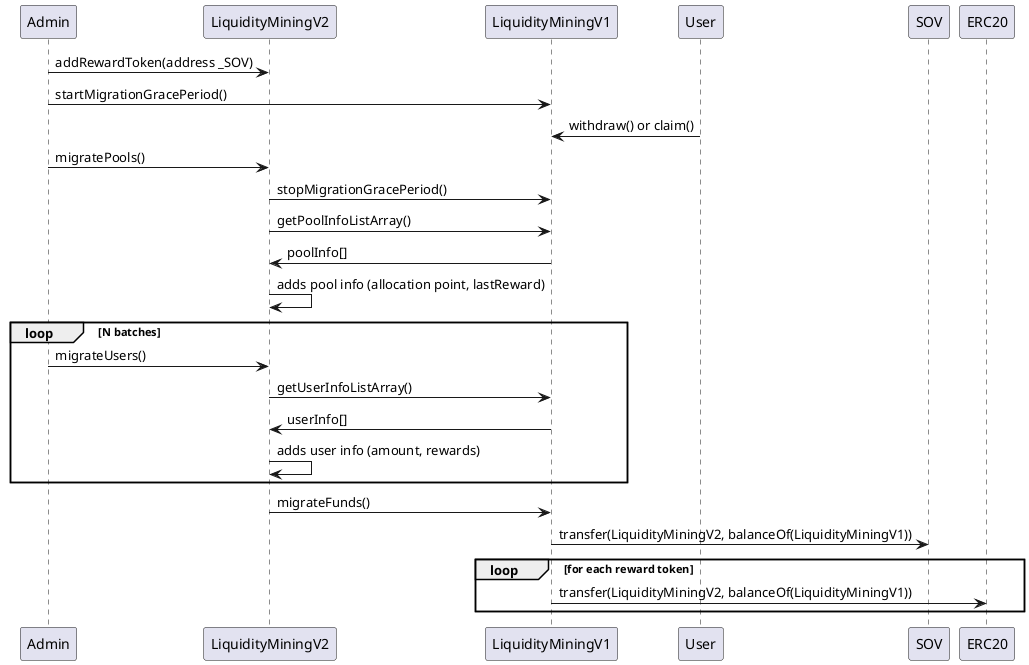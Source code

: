 @startuml

Admin -> LiquidityMiningV2: addRewardToken(address _SOV)
Admin -> LiquidityMiningV1: startMigrationGracePeriod()
User  -> LiquidityMiningV1: withdraw() or claim()
Admin -> LiquidityMiningV2: migratePools()
LiquidityMiningV2 -> LiquidityMiningV1: stopMigrationGracePeriod()
LiquidityMiningV2 -> LiquidityMiningV1: getPoolInfoListArray()
LiquidityMiningV1 -> LiquidityMiningV2: poolInfo[]
LiquidityMiningV2 -> LiquidityMiningV2: adds pool info (allocation point, lastReward)
loop N batches
	Admin -> LiquidityMiningV2: migrateUsers()
	LiquidityMiningV2 -> LiquidityMiningV1: getUserInfoListArray()
	LiquidityMiningV1 -> LiquidityMiningV2: userInfo[]
	LiquidityMiningV2 -> LiquidityMiningV2: adds user info (amount, rewards)
end
LiquidityMiningV2 -> LiquidityMiningV1: migrateFunds()
LiquidityMiningV1 -> SOV: transfer(LiquidityMiningV2, balanceOf(LiquidityMiningV1))
loop for each reward token
	LiquidityMiningV1 -> ERC20: transfer(LiquidityMiningV2, balanceOf(LiquidityMiningV1))
end
@enduml